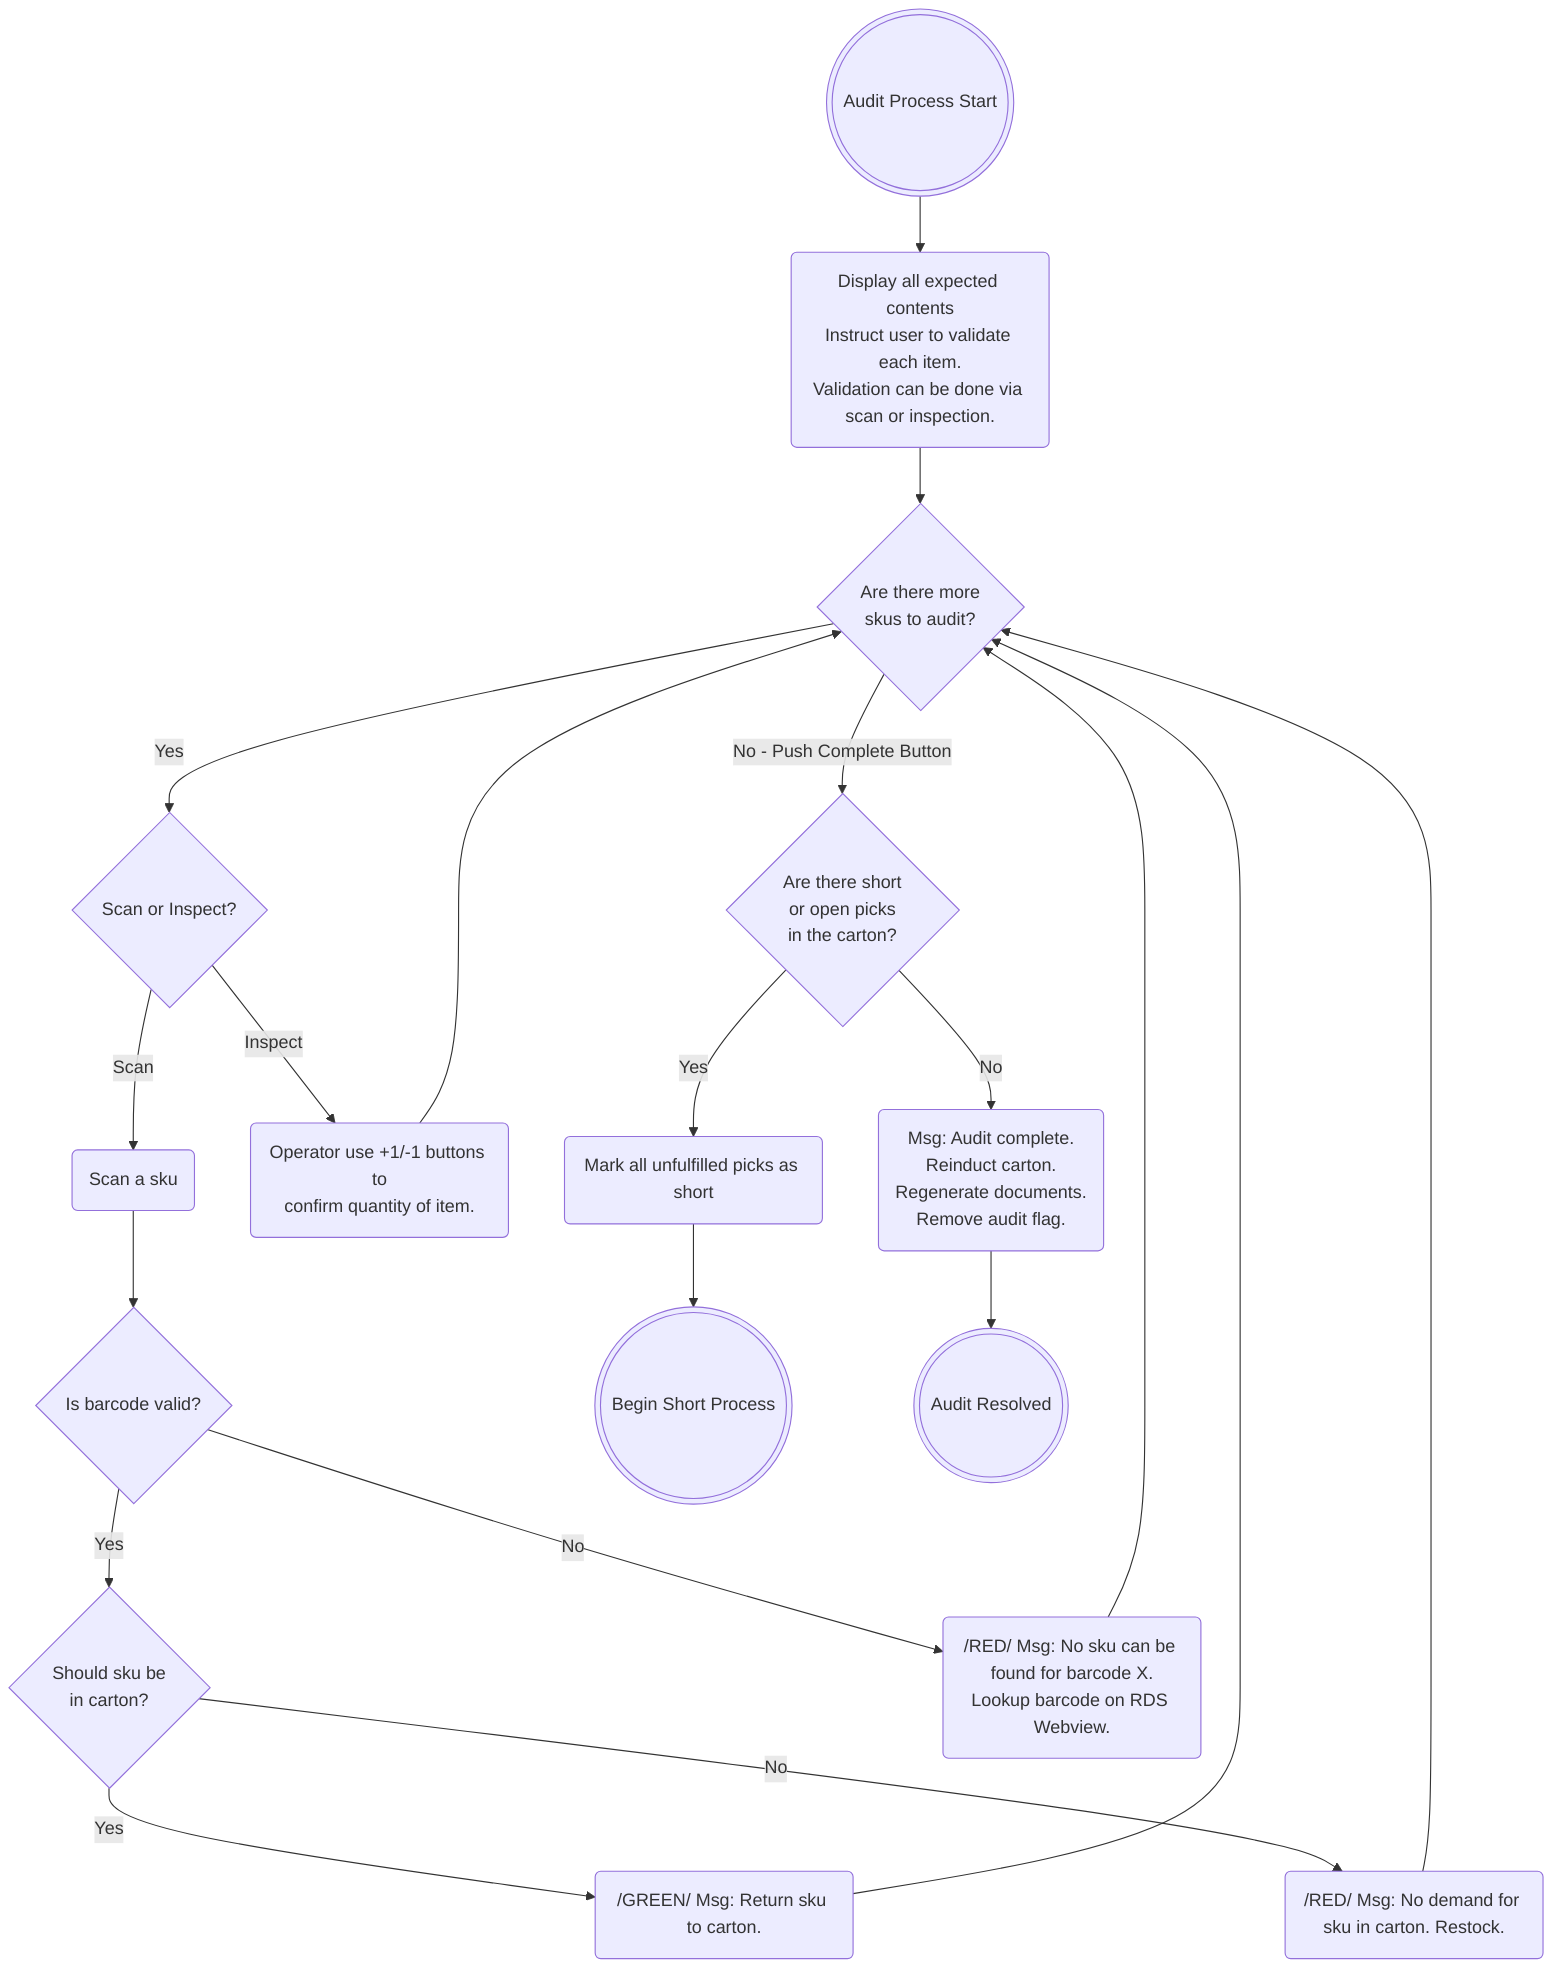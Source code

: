 flowchart TB
    start(((Audit Process Start)))
        start --> displayExpectedContents

    displayExpectedContents(Display all expected contents\nInstruct user to validate each item.\nValidation can be done via scan or inspection.)
        displayExpectedContents --> skusToAudit?
    
    skusToAudit?{Are there more\nskus to audit?}
        skusToAudit?-->|Yes|auditSku
        skusToAudit?-->|No - Push Complete Button|shortOrOpenPicks?
    
    auditSku{Scan or Inspect?}
        auditSku-->|Scan| scanBarcode
        auditSku-->|Inspect| inspectItem
    
    inspectItem(Operator use +1/-1 buttons to\nconfirm quantity of item.\n)
        inspectItem --> skusToAudit?
    
    scanBarcode(Scan a sku)
        scanBarcode --> isBarcodeValid?
    
    isBarcodeValid?{Is barcode valid?}
        isBarcodeValid?-->|Yes| shouldSkuBeInCarton?
        isBarcodeValid?-->|No| invalidBarcode
    
    invalidBarcode(/RED/ Msg: No sku can be found for barcode X.\nLookup barcode on RDS Webview.)
        invalidBarcode --> skusToAudit?
    
    shouldSkuBeInCarton?{Should sku be\nin carton?}
        shouldSkuBeInCarton?-->|Yes| packSku
        shouldSkuBeInCarton?-->|No| noDemand
    
    noDemand(/RED/ Msg: No demand for sku in carton. Restock.)
        noDemand --> skusToAudit?
    
    packSku(/GREEN/ Msg: Return sku to carton.)
        packSku --> skusToAudit?
    
    shortOrOpenPicks?{Are there short\nor open picks\nin the carton?}
        shortOrOpenPicks?-->|No| reinductCarton
        shortOrOpenPicks?-->|Yes| addressUnfulfilledPicks
    
    addressUnfulfilledPicks(Mark all unfulfilled picks as short)
        addressUnfulfilledPicks --> beginShortProcess
    
    beginShortProcess(((Begin Short Process)))
    
    reinductCarton(Msg: Audit complete.\nReinduct carton.\nRegenerate documents.\nRemove audit flag.)
        reinductCarton-->auditResolved
    
    auditResolved(((Audit Resolved)))